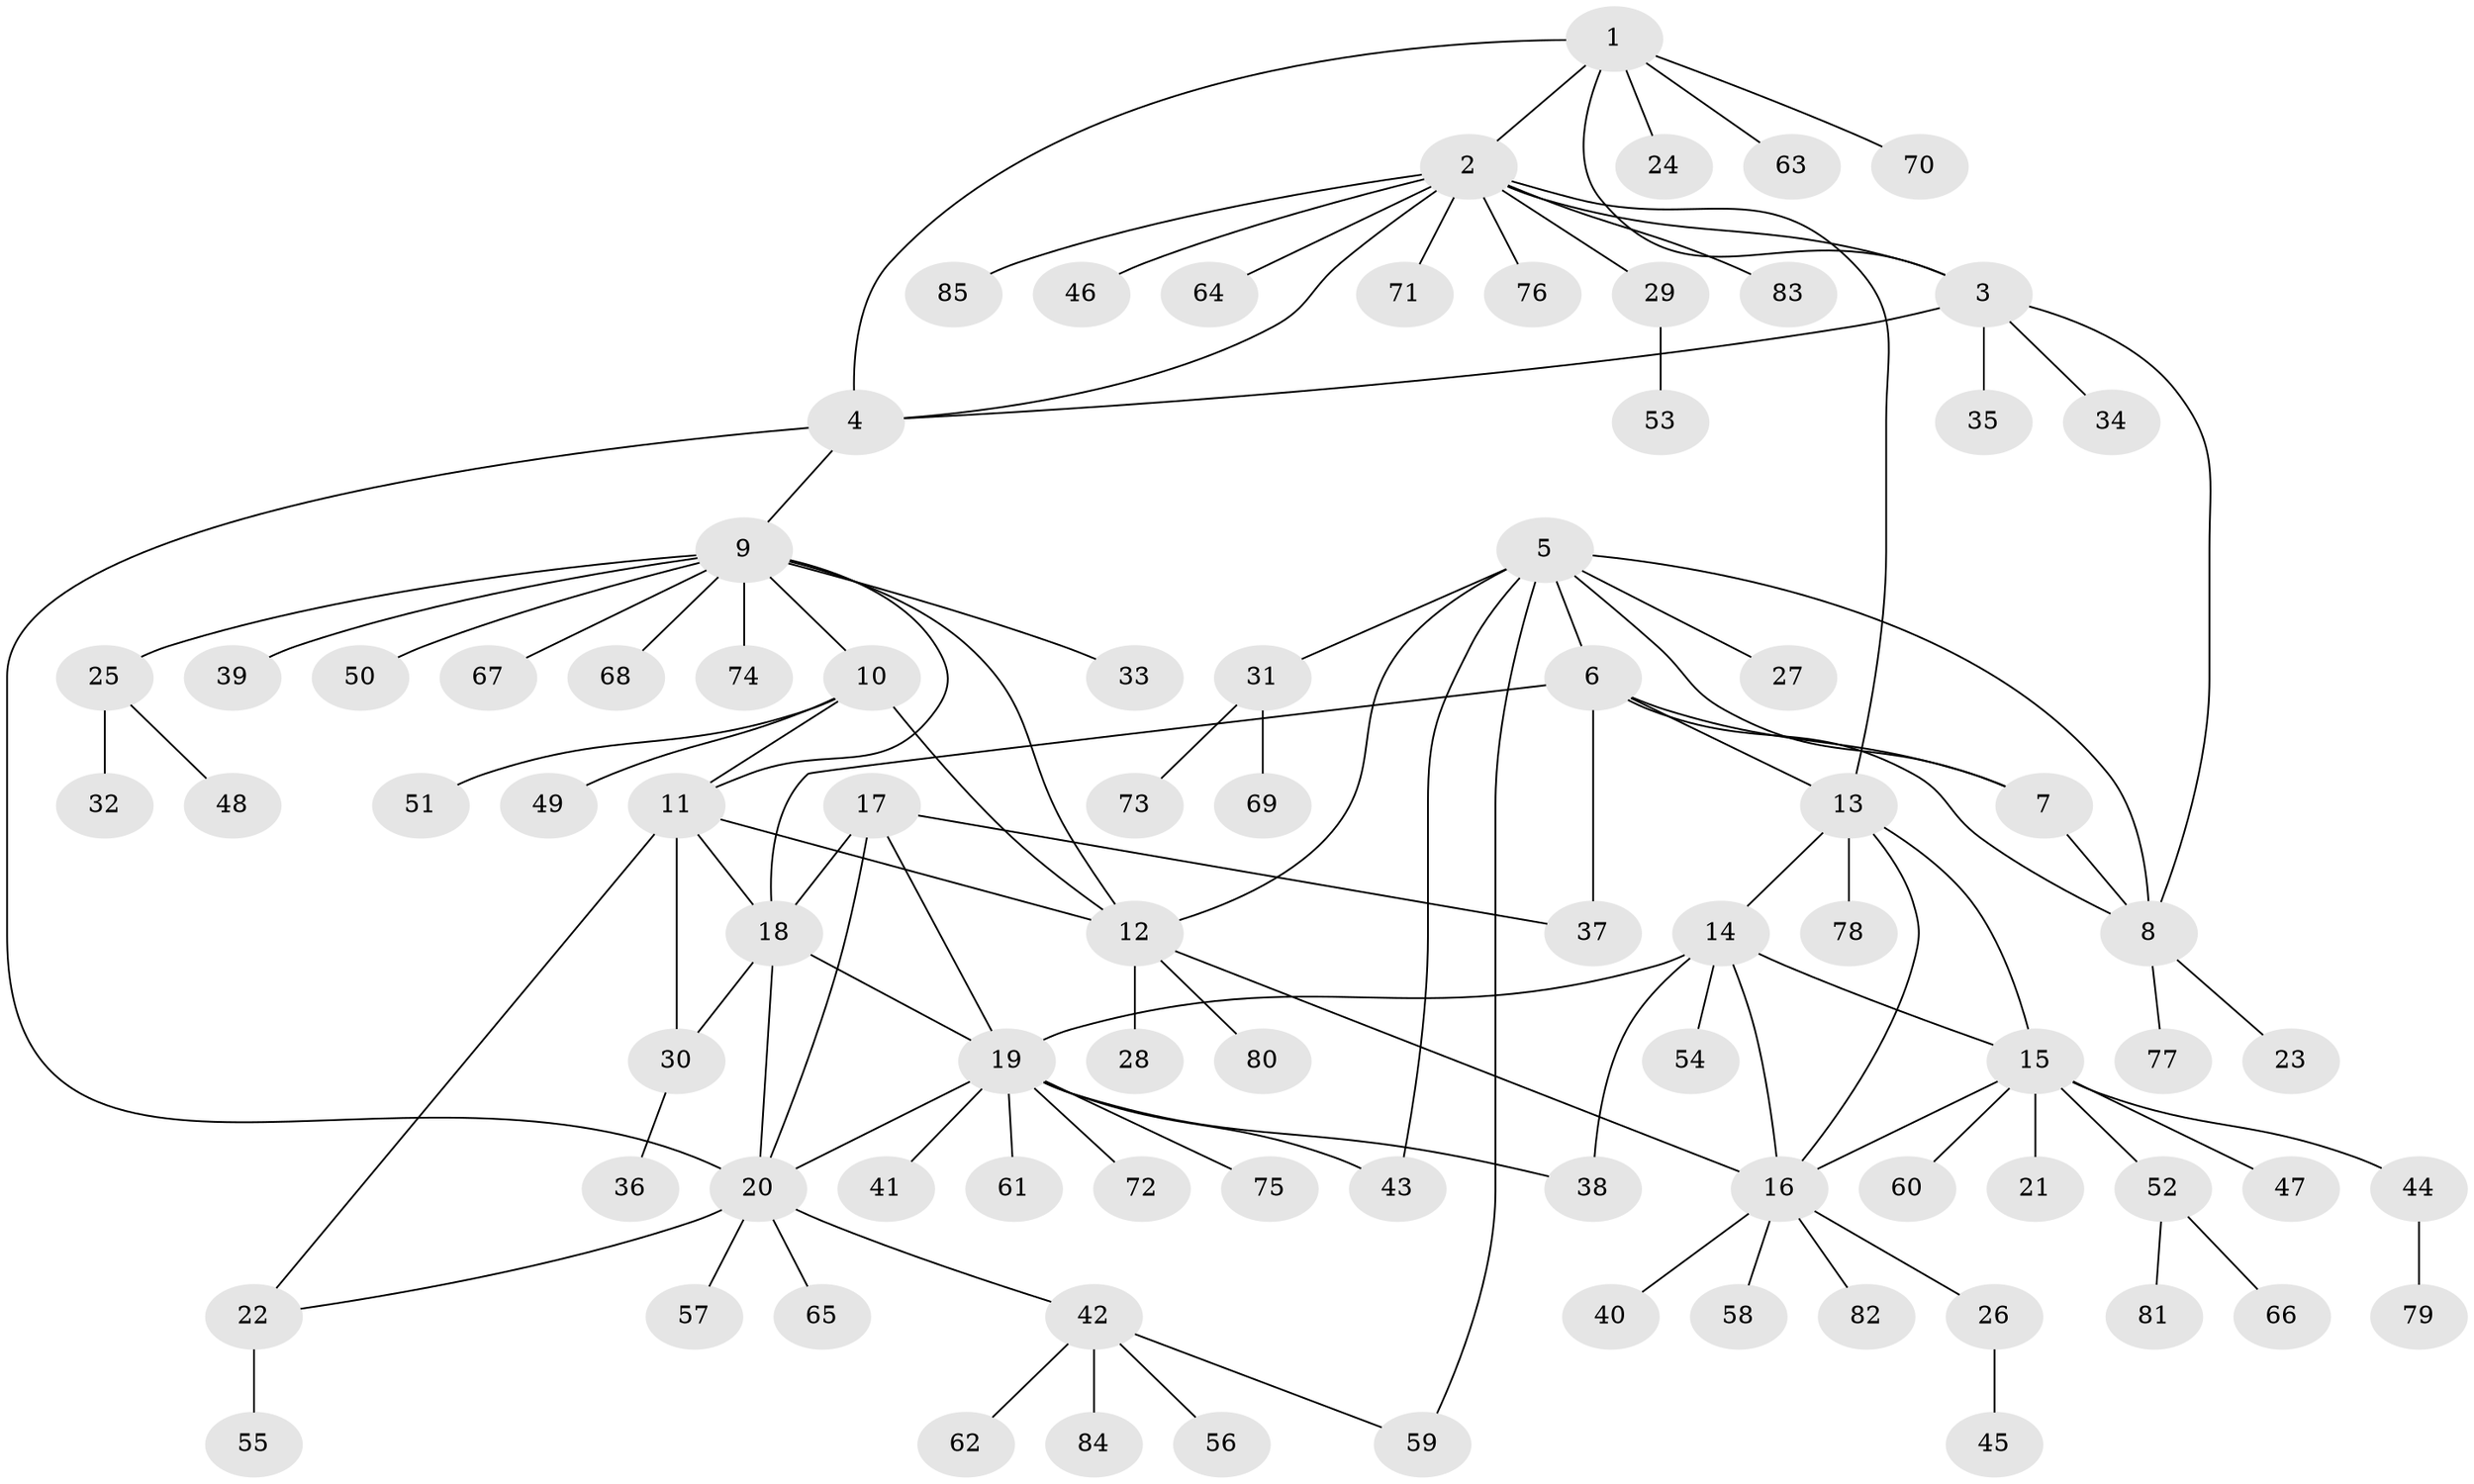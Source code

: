// Generated by graph-tools (version 1.1) at 2025/50/03/09/25 03:50:40]
// undirected, 85 vertices, 111 edges
graph export_dot {
graph [start="1"]
  node [color=gray90,style=filled];
  1;
  2;
  3;
  4;
  5;
  6;
  7;
  8;
  9;
  10;
  11;
  12;
  13;
  14;
  15;
  16;
  17;
  18;
  19;
  20;
  21;
  22;
  23;
  24;
  25;
  26;
  27;
  28;
  29;
  30;
  31;
  32;
  33;
  34;
  35;
  36;
  37;
  38;
  39;
  40;
  41;
  42;
  43;
  44;
  45;
  46;
  47;
  48;
  49;
  50;
  51;
  52;
  53;
  54;
  55;
  56;
  57;
  58;
  59;
  60;
  61;
  62;
  63;
  64;
  65;
  66;
  67;
  68;
  69;
  70;
  71;
  72;
  73;
  74;
  75;
  76;
  77;
  78;
  79;
  80;
  81;
  82;
  83;
  84;
  85;
  1 -- 2;
  1 -- 3;
  1 -- 4;
  1 -- 24;
  1 -- 63;
  1 -- 70;
  2 -- 3;
  2 -- 4;
  2 -- 13;
  2 -- 29;
  2 -- 46;
  2 -- 64;
  2 -- 71;
  2 -- 76;
  2 -- 83;
  2 -- 85;
  3 -- 4;
  3 -- 8;
  3 -- 34;
  3 -- 35;
  4 -- 9;
  4 -- 20;
  5 -- 6;
  5 -- 7;
  5 -- 8;
  5 -- 12;
  5 -- 27;
  5 -- 31;
  5 -- 43;
  5 -- 59;
  6 -- 7;
  6 -- 8;
  6 -- 13;
  6 -- 18;
  6 -- 37;
  7 -- 8;
  8 -- 23;
  8 -- 77;
  9 -- 10;
  9 -- 11;
  9 -- 12;
  9 -- 25;
  9 -- 33;
  9 -- 39;
  9 -- 50;
  9 -- 67;
  9 -- 68;
  9 -- 74;
  10 -- 11;
  10 -- 12;
  10 -- 49;
  10 -- 51;
  11 -- 12;
  11 -- 18;
  11 -- 22;
  11 -- 30;
  12 -- 16;
  12 -- 28;
  12 -- 80;
  13 -- 14;
  13 -- 15;
  13 -- 16;
  13 -- 78;
  14 -- 15;
  14 -- 16;
  14 -- 19;
  14 -- 38;
  14 -- 54;
  15 -- 16;
  15 -- 21;
  15 -- 44;
  15 -- 47;
  15 -- 52;
  15 -- 60;
  16 -- 26;
  16 -- 40;
  16 -- 58;
  16 -- 82;
  17 -- 18;
  17 -- 19;
  17 -- 20;
  17 -- 37;
  18 -- 19;
  18 -- 20;
  18 -- 30;
  19 -- 20;
  19 -- 38;
  19 -- 41;
  19 -- 43;
  19 -- 61;
  19 -- 72;
  19 -- 75;
  20 -- 22;
  20 -- 42;
  20 -- 57;
  20 -- 65;
  22 -- 55;
  25 -- 32;
  25 -- 48;
  26 -- 45;
  29 -- 53;
  30 -- 36;
  31 -- 69;
  31 -- 73;
  42 -- 56;
  42 -- 59;
  42 -- 62;
  42 -- 84;
  44 -- 79;
  52 -- 66;
  52 -- 81;
}
